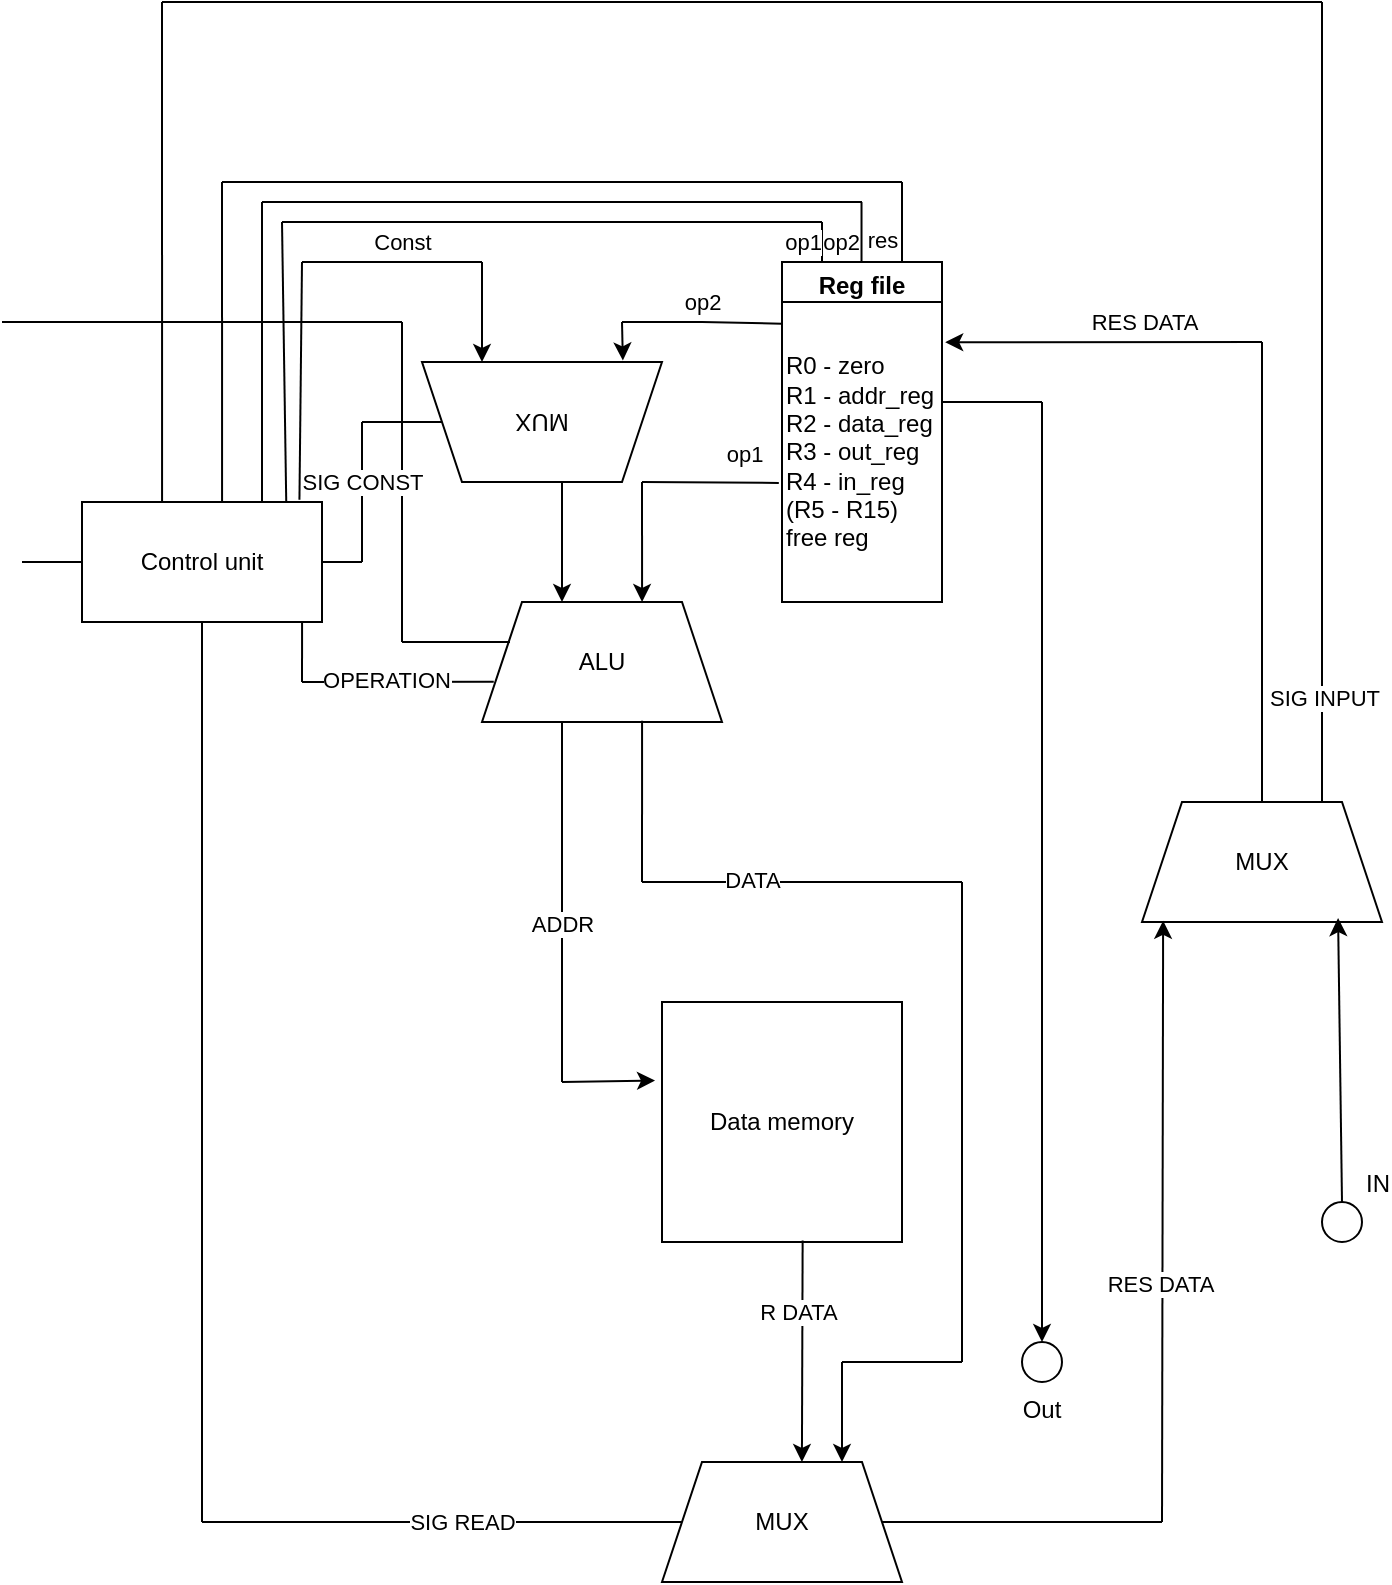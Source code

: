 <mxfile version="24.7.8">
  <diagram name="Страница — 1" id="Xh7xas1B4WJOyFbkV5F_">
    <mxGraphModel dx="988" dy="592" grid="1" gridSize="10" guides="1" tooltips="1" connect="1" arrows="1" fold="1" page="1" pageScale="1" pageWidth="827" pageHeight="1169" math="0" shadow="0">
      <root>
        <mxCell id="0" />
        <mxCell id="1" parent="0" />
        <mxCell id="Pgdol-9ka6xn0GMVXkrz-1" value="Out" style="ellipse;whiteSpace=wrap;html=1;aspect=fixed;labelPosition=center;verticalLabelPosition=bottom;align=center;verticalAlign=top;" parent="1" vertex="1">
          <mxGeometry x="550" y="830" width="20" height="20" as="geometry" />
        </mxCell>
        <mxCell id="Pgdol-9ka6xn0GMVXkrz-2" value="IN" style="ellipse;whiteSpace=wrap;html=1;aspect=fixed;labelPosition=right;verticalLabelPosition=top;align=left;verticalAlign=bottom;" parent="1" vertex="1">
          <mxGeometry x="700" y="760" width="20" height="20" as="geometry" />
        </mxCell>
        <mxCell id="Pgdol-9ka6xn0GMVXkrz-3" value="Data memory" style="whiteSpace=wrap;html=1;aspect=fixed;" parent="1" vertex="1">
          <mxGeometry x="370" y="660" width="120" height="120" as="geometry" />
        </mxCell>
        <mxCell id="Pgdol-9ka6xn0GMVXkrz-7" value="MUX" style="shape=trapezoid;perimeter=trapezoidPerimeter;whiteSpace=wrap;html=1;fixedSize=1;container=1;" parent="1" vertex="1">
          <mxGeometry x="610" y="560" width="120" height="60" as="geometry" />
        </mxCell>
        <mxCell id="Pgdol-9ka6xn0GMVXkrz-8" value="Reg file" style="swimlane;whiteSpace=wrap;html=1;movable=1;resizable=1;rotatable=1;deletable=1;editable=1;locked=0;connectable=1;" parent="1" vertex="1">
          <mxGeometry x="430" y="290" width="80" height="170" as="geometry" />
        </mxCell>
        <mxCell id="Pgdol-9ka6xn0GMVXkrz-14" value="R0 - zero&lt;br&gt;R1 - addr_reg&lt;div&gt;R2 - data_reg&lt;br&gt;R3 - out_reg&lt;br&gt;R4 - in_reg&lt;/div&gt;&lt;div&gt;(R5 - R15) free reg&amp;nbsp;&lt;/div&gt;" style="whiteSpace=wrap;html=1;align=left;movable=1;resizable=1;rotatable=1;deletable=1;editable=1;locked=0;connectable=1;" parent="Pgdol-9ka6xn0GMVXkrz-8" vertex="1">
          <mxGeometry y="20" width="80" height="150" as="geometry" />
        </mxCell>
        <mxCell id="Pgdol-9ka6xn0GMVXkrz-15" value="" style="endArrow=classic;html=1;rounded=0;exitX=0.5;exitY=0;exitDx=0;exitDy=0;entryX=0.817;entryY=0.967;entryDx=0;entryDy=0;entryPerimeter=0;" parent="1" source="Pgdol-9ka6xn0GMVXkrz-2" target="Pgdol-9ka6xn0GMVXkrz-7" edge="1">
          <mxGeometry width="50" height="50" relative="1" as="geometry">
            <mxPoint x="390" y="660" as="sourcePoint" />
            <mxPoint x="440" y="610" as="targetPoint" />
          </mxGeometry>
        </mxCell>
        <mxCell id="Pgdol-9ka6xn0GMVXkrz-17" value="Control unit" style="rounded=0;whiteSpace=wrap;html=1;" parent="1" vertex="1">
          <mxGeometry x="80" y="410" width="120" height="60" as="geometry" />
        </mxCell>
        <mxCell id="ro3TY8CxISnXdSrw9_ow-1" value="" style="endArrow=none;html=1;rounded=0;exitX=0.75;exitY=0;exitDx=0;exitDy=0;" parent="1" source="Pgdol-9ka6xn0GMVXkrz-7" edge="1">
          <mxGeometry width="50" height="50" relative="1" as="geometry">
            <mxPoint x="390" y="660" as="sourcePoint" />
            <mxPoint x="700" y="160" as="targetPoint" />
          </mxGeometry>
        </mxCell>
        <mxCell id="ro3TY8CxISnXdSrw9_ow-56" value="SIG INPUT" style="edgeLabel;html=1;align=center;verticalAlign=middle;resizable=0;points=[];" parent="ro3TY8CxISnXdSrw9_ow-1" vertex="1" connectable="0">
          <mxGeometry x="-0.739" y="-1" relative="1" as="geometry">
            <mxPoint as="offset" />
          </mxGeometry>
        </mxCell>
        <mxCell id="ro3TY8CxISnXdSrw9_ow-3" value="" style="endArrow=none;html=1;rounded=0;" parent="1" edge="1">
          <mxGeometry width="50" height="50" relative="1" as="geometry">
            <mxPoint x="120" y="160" as="sourcePoint" />
            <mxPoint x="700" y="160" as="targetPoint" />
          </mxGeometry>
        </mxCell>
        <mxCell id="ro3TY8CxISnXdSrw9_ow-5" value="" style="endArrow=none;html=1;rounded=0;exitX=0.667;exitY=-0.05;exitDx=0;exitDy=0;exitPerimeter=0;" parent="1" edge="1">
          <mxGeometry width="50" height="50" relative="1" as="geometry">
            <mxPoint x="120.04" y="410" as="sourcePoint" />
            <mxPoint x="120" y="160" as="targetPoint" />
          </mxGeometry>
        </mxCell>
        <mxCell id="ro3TY8CxISnXdSrw9_ow-6" value="" style="endArrow=none;html=1;rounded=0;exitX=1;exitY=0.5;exitDx=0;exitDy=0;" parent="1" edge="1">
          <mxGeometry width="50" height="50" relative="1" as="geometry">
            <mxPoint x="510" y="360" as="sourcePoint" />
            <mxPoint x="560" y="360" as="targetPoint" />
          </mxGeometry>
        </mxCell>
        <mxCell id="ro3TY8CxISnXdSrw9_ow-19" value="" style="endArrow=classic;html=1;rounded=0;entryX=0.5;entryY=0;entryDx=0;entryDy=0;" parent="1" target="Pgdol-9ka6xn0GMVXkrz-1" edge="1">
          <mxGeometry width="50" height="50" relative="1" as="geometry">
            <mxPoint x="560" y="360" as="sourcePoint" />
            <mxPoint x="440" y="610" as="targetPoint" />
          </mxGeometry>
        </mxCell>
        <mxCell id="ro3TY8CxISnXdSrw9_ow-32" value="" style="endArrow=none;html=1;rounded=0;exitX=0;exitY=0.5;exitDx=0;exitDy=0;" parent="1" source="Pgdol-9ka6xn0GMVXkrz-17" edge="1">
          <mxGeometry width="50" height="50" relative="1" as="geometry">
            <mxPoint x="390" y="660" as="sourcePoint" />
            <mxPoint x="50" y="440" as="targetPoint" />
          </mxGeometry>
        </mxCell>
        <mxCell id="ro3TY8CxISnXdSrw9_ow-41" value="" style="endArrow=none;html=1;rounded=0;exitX=0.617;exitY=0;exitDx=0;exitDy=0;exitPerimeter=0;" parent="1" edge="1">
          <mxGeometry width="50" height="50" relative="1" as="geometry">
            <mxPoint x="150.04" y="410" as="sourcePoint" />
            <mxPoint x="150" y="250" as="targetPoint" />
          </mxGeometry>
        </mxCell>
        <mxCell id="ro3TY8CxISnXdSrw9_ow-42" value="" style="endArrow=none;html=1;rounded=0;" parent="1" edge="1">
          <mxGeometry width="50" height="50" relative="1" as="geometry">
            <mxPoint x="150" y="250" as="sourcePoint" />
            <mxPoint x="490" y="250" as="targetPoint" />
          </mxGeometry>
        </mxCell>
        <mxCell id="ro3TY8CxISnXdSrw9_ow-43" value="" style="endArrow=none;html=1;rounded=0;exitX=0.75;exitY=0;exitDx=0;exitDy=0;" parent="1" source="Pgdol-9ka6xn0GMVXkrz-8" edge="1">
          <mxGeometry width="50" height="50" relative="1" as="geometry">
            <mxPoint x="390" y="660" as="sourcePoint" />
            <mxPoint x="490" y="250" as="targetPoint" />
          </mxGeometry>
        </mxCell>
        <mxCell id="ro3TY8CxISnXdSrw9_ow-55" value="res" style="edgeLabel;html=1;align=center;verticalAlign=middle;resizable=0;points=[];" parent="ro3TY8CxISnXdSrw9_ow-43" vertex="1" connectable="0">
          <mxGeometry x="-0.448" y="2" relative="1" as="geometry">
            <mxPoint x="-8" as="offset" />
          </mxGeometry>
        </mxCell>
        <mxCell id="ro3TY8CxISnXdSrw9_ow-44" value="" style="endArrow=none;html=1;rounded=0;exitX=0.75;exitY=0;exitDx=0;exitDy=0;" parent="1" source="Pgdol-9ka6xn0GMVXkrz-17" edge="1">
          <mxGeometry width="50" height="50" relative="1" as="geometry">
            <mxPoint x="390" y="660" as="sourcePoint" />
            <mxPoint x="170" y="260" as="targetPoint" />
          </mxGeometry>
        </mxCell>
        <mxCell id="ro3TY8CxISnXdSrw9_ow-45" value="" style="endArrow=none;html=1;rounded=0;" parent="1" edge="1">
          <mxGeometry width="50" height="50" relative="1" as="geometry">
            <mxPoint x="170" y="260" as="sourcePoint" />
            <mxPoint x="470" y="260" as="targetPoint" />
          </mxGeometry>
        </mxCell>
        <mxCell id="ro3TY8CxISnXdSrw9_ow-46" value="op2" style="endArrow=none;html=1;rounded=0;labelPosition=left;verticalLabelPosition=middle;align=right;verticalAlign=middle;" parent="1" edge="1">
          <mxGeometry x="-0.333" width="50" height="50" relative="1" as="geometry">
            <mxPoint x="469.76" y="290" as="sourcePoint" />
            <mxPoint x="469.76" y="260" as="targetPoint" />
            <Array as="points" />
            <mxPoint as="offset" />
          </mxGeometry>
        </mxCell>
        <mxCell id="ro3TY8CxISnXdSrw9_ow-47" value="" style="endArrow=none;html=1;rounded=0;exitX=0.851;exitY=-0.002;exitDx=0;exitDy=0;exitPerimeter=0;" parent="1" source="Pgdol-9ka6xn0GMVXkrz-17" edge="1">
          <mxGeometry width="50" height="50" relative="1" as="geometry">
            <mxPoint x="850" y="460" as="sourcePoint" />
            <mxPoint x="180" y="270" as="targetPoint" />
          </mxGeometry>
        </mxCell>
        <mxCell id="ro3TY8CxISnXdSrw9_ow-48" value="" style="endArrow=none;html=1;rounded=0;" parent="1" edge="1">
          <mxGeometry width="50" height="50" relative="1" as="geometry">
            <mxPoint x="180" y="270" as="sourcePoint" />
            <mxPoint x="450" y="270" as="targetPoint" />
          </mxGeometry>
        </mxCell>
        <mxCell id="ro3TY8CxISnXdSrw9_ow-49" value="" style="endArrow=none;html=1;rounded=0;exitX=0.25;exitY=0;exitDx=0;exitDy=0;" parent="1" source="Pgdol-9ka6xn0GMVXkrz-8" edge="1">
          <mxGeometry width="50" height="50" relative="1" as="geometry">
            <mxPoint x="500" y="440" as="sourcePoint" />
            <mxPoint x="450" y="270" as="targetPoint" />
          </mxGeometry>
        </mxCell>
        <mxCell id="ro3TY8CxISnXdSrw9_ow-51" value="op1" style="edgeLabel;html=1;align=right;verticalAlign=middle;resizable=0;points=[];labelPosition=left;verticalLabelPosition=middle;" parent="ro3TY8CxISnXdSrw9_ow-49" vertex="1" connectable="0">
          <mxGeometry x="-0.276" y="-2" relative="1" as="geometry">
            <mxPoint x="-2" y="-3" as="offset" />
          </mxGeometry>
        </mxCell>
        <mxCell id="ro3TY8CxISnXdSrw9_ow-57" value="" style="endArrow=none;html=1;rounded=0;entryX=0.5;entryY=1;entryDx=0;entryDy=0;" parent="1" target="Pgdol-9ka6xn0GMVXkrz-17" edge="1">
          <mxGeometry width="50" height="50" relative="1" as="geometry">
            <mxPoint x="140" y="920" as="sourcePoint" />
            <mxPoint x="320" y="580" as="targetPoint" />
          </mxGeometry>
        </mxCell>
        <mxCell id="ro3TY8CxISnXdSrw9_ow-60" value="" style="endArrow=none;html=1;rounded=0;entryX=0;entryY=0.5;entryDx=0;entryDy=0;" parent="1" target="ro3TY8CxISnXdSrw9_ow-62" edge="1">
          <mxGeometry width="50" height="50" relative="1" as="geometry">
            <mxPoint x="140" y="920" as="sourcePoint" />
            <mxPoint x="310.48" y="919.66" as="targetPoint" />
          </mxGeometry>
        </mxCell>
        <mxCell id="ro3TY8CxISnXdSrw9_ow-61" value="SIG READ" style="edgeLabel;html=1;align=center;verticalAlign=middle;resizable=0;points=[];" parent="ro3TY8CxISnXdSrw9_ow-60" vertex="1" connectable="0">
          <mxGeometry x="-0.084" y="1" relative="1" as="geometry">
            <mxPoint x="20" y="1" as="offset" />
          </mxGeometry>
        </mxCell>
        <mxCell id="ro3TY8CxISnXdSrw9_ow-62" value="MUX" style="shape=trapezoid;perimeter=trapezoidPerimeter;whiteSpace=wrap;html=1;fixedSize=1;rotation=0;" parent="1" vertex="1">
          <mxGeometry x="370" y="890" width="120" height="60" as="geometry" />
        </mxCell>
        <mxCell id="ro3TY8CxISnXdSrw9_ow-65" value="ALU" style="shape=trapezoid;perimeter=trapezoidPerimeter;whiteSpace=wrap;html=1;fixedSize=1;" parent="1" vertex="1">
          <mxGeometry x="280" y="460" width="120" height="60" as="geometry" />
        </mxCell>
        <mxCell id="ro3TY8CxISnXdSrw9_ow-66" value="" style="endArrow=none;html=1;rounded=0;entryX=-0.025;entryY=0.339;entryDx=0;entryDy=0;entryPerimeter=0;" parent="1" edge="1">
          <mxGeometry width="50" height="50" relative="1" as="geometry">
            <mxPoint x="350" y="320" as="sourcePoint" />
            <mxPoint x="430" y="320.85" as="targetPoint" />
            <Array as="points">
              <mxPoint x="390" y="320" />
            </Array>
          </mxGeometry>
        </mxCell>
        <mxCell id="ro3TY8CxISnXdSrw9_ow-70" value="op1" style="edgeLabel;html=1;align=center;verticalAlign=middle;resizable=0;points=[];" parent="ro3TY8CxISnXdSrw9_ow-66" vertex="1" connectable="0">
          <mxGeometry x="0.237" relative="1" as="geometry">
            <mxPoint x="11" y="66" as="offset" />
          </mxGeometry>
        </mxCell>
        <mxCell id="ro3TY8CxISnXdSrw9_ow-67" value="" style="endArrow=none;html=1;rounded=0;entryX=-0.02;entryY=0.603;entryDx=0;entryDy=0;entryPerimeter=0;" parent="1" target="Pgdol-9ka6xn0GMVXkrz-14" edge="1">
          <mxGeometry width="50" height="50" relative="1" as="geometry">
            <mxPoint x="360" y="400" as="sourcePoint" />
            <mxPoint x="450" y="450" as="targetPoint" />
          </mxGeometry>
        </mxCell>
        <mxCell id="ro3TY8CxISnXdSrw9_ow-71" value="op2" style="edgeLabel;html=1;align=center;verticalAlign=middle;resizable=0;points=[];" parent="ro3TY8CxISnXdSrw9_ow-67" vertex="1" connectable="0">
          <mxGeometry x="0.088" y="-1" relative="1" as="geometry">
            <mxPoint x="-7" y="-91" as="offset" />
          </mxGeometry>
        </mxCell>
        <mxCell id="ro3TY8CxISnXdSrw9_ow-68" value="" style="endArrow=classic;html=1;rounded=0;entryX=0.667;entryY=0;entryDx=0;entryDy=0;entryPerimeter=0;" parent="1" edge="1" target="ro3TY8CxISnXdSrw9_ow-65">
          <mxGeometry width="50" height="50" relative="1" as="geometry">
            <mxPoint x="360" y="400" as="sourcePoint" />
            <mxPoint x="360" y="450" as="targetPoint" />
          </mxGeometry>
        </mxCell>
        <mxCell id="ro3TY8CxISnXdSrw9_ow-69" value="" style="endArrow=classic;html=1;rounded=0;" parent="1" edge="1">
          <mxGeometry width="50" height="50" relative="1" as="geometry">
            <mxPoint x="320" y="400" as="sourcePoint" />
            <mxPoint x="320" y="460" as="targetPoint" />
          </mxGeometry>
        </mxCell>
        <mxCell id="ro3TY8CxISnXdSrw9_ow-77" value="" style="endArrow=none;html=1;rounded=0;exitX=0.5;exitY=0;exitDx=0;exitDy=0;" parent="1" source="Pgdol-9ka6xn0GMVXkrz-7" edge="1">
          <mxGeometry width="50" height="50" relative="1" as="geometry">
            <mxPoint x="360" y="570" as="sourcePoint" />
            <mxPoint x="670" y="330" as="targetPoint" />
          </mxGeometry>
        </mxCell>
        <mxCell id="ro3TY8CxISnXdSrw9_ow-79" value="" style="endArrow=classic;html=1;rounded=0;entryX=1.02;entryY=0.134;entryDx=0;entryDy=0;entryPerimeter=0;" parent="1" target="Pgdol-9ka6xn0GMVXkrz-14" edge="1">
          <mxGeometry width="50" height="50" relative="1" as="geometry">
            <mxPoint x="670" y="330" as="sourcePoint" />
            <mxPoint x="390" y="460" as="targetPoint" />
          </mxGeometry>
        </mxCell>
        <mxCell id="ro3TY8CxISnXdSrw9_ow-99" value="RES DATA" style="edgeLabel;html=1;align=center;verticalAlign=middle;resizable=0;points=[];" parent="ro3TY8CxISnXdSrw9_ow-79" vertex="1" connectable="0">
          <mxGeometry x="-0.183" y="1" relative="1" as="geometry">
            <mxPoint x="5" y="-11" as="offset" />
          </mxGeometry>
        </mxCell>
        <mxCell id="ro3TY8CxISnXdSrw9_ow-83" value="" style="endArrow=classic;html=1;rounded=0;exitX=0.586;exitY=0.994;exitDx=0;exitDy=0;exitPerimeter=0;entryX=0.583;entryY=0;entryDx=0;entryDy=0;entryPerimeter=0;" parent="1" source="Pgdol-9ka6xn0GMVXkrz-3" target="ro3TY8CxISnXdSrw9_ow-62" edge="1">
          <mxGeometry width="50" height="50" relative="1" as="geometry">
            <mxPoint x="410" y="640" as="sourcePoint" />
            <mxPoint x="460" y="590" as="targetPoint" />
          </mxGeometry>
        </mxCell>
        <mxCell id="ro3TY8CxISnXdSrw9_ow-101" value="R DATA" style="edgeLabel;html=1;align=center;verticalAlign=middle;resizable=0;points=[];" parent="ro3TY8CxISnXdSrw9_ow-83" vertex="1" connectable="0">
          <mxGeometry x="-0.361" y="-2" relative="1" as="geometry">
            <mxPoint as="offset" />
          </mxGeometry>
        </mxCell>
        <mxCell id="ro3TY8CxISnXdSrw9_ow-85" value="" style="endArrow=none;html=1;rounded=0;" parent="1" edge="1">
          <mxGeometry width="50" height="50" relative="1" as="geometry">
            <mxPoint x="320" y="700" as="sourcePoint" />
            <mxPoint x="320" y="520" as="targetPoint" />
          </mxGeometry>
        </mxCell>
        <mxCell id="ro3TY8CxISnXdSrw9_ow-102" value="ADDR" style="edgeLabel;html=1;align=center;verticalAlign=middle;resizable=0;points=[];" parent="ro3TY8CxISnXdSrw9_ow-85" vertex="1" connectable="0">
          <mxGeometry x="-0.121" relative="1" as="geometry">
            <mxPoint as="offset" />
          </mxGeometry>
        </mxCell>
        <mxCell id="ro3TY8CxISnXdSrw9_ow-86" value="" style="endArrow=classic;html=1;rounded=0;entryX=-0.029;entryY=0.327;entryDx=0;entryDy=0;entryPerimeter=0;" parent="1" target="Pgdol-9ka6xn0GMVXkrz-3" edge="1">
          <mxGeometry width="50" height="50" relative="1" as="geometry">
            <mxPoint x="320" y="700" as="sourcePoint" />
            <mxPoint x="460" y="500" as="targetPoint" />
          </mxGeometry>
        </mxCell>
        <mxCell id="ro3TY8CxISnXdSrw9_ow-88" value="" style="endArrow=none;html=1;rounded=0;entryX=0.667;entryY=0.99;entryDx=0;entryDy=0;entryPerimeter=0;" parent="1" target="ro3TY8CxISnXdSrw9_ow-65" edge="1">
          <mxGeometry width="50" height="50" relative="1" as="geometry">
            <mxPoint x="360" y="600" as="sourcePoint" />
            <mxPoint x="380" y="640" as="targetPoint" />
          </mxGeometry>
        </mxCell>
        <mxCell id="ro3TY8CxISnXdSrw9_ow-89" value="" style="endArrow=none;html=1;rounded=0;" parent="1" edge="1">
          <mxGeometry width="50" height="50" relative="1" as="geometry">
            <mxPoint x="520" y="600" as="sourcePoint" />
            <mxPoint x="360" y="600" as="targetPoint" />
          </mxGeometry>
        </mxCell>
        <mxCell id="ro3TY8CxISnXdSrw9_ow-100" value="DATA" style="edgeLabel;html=1;align=center;verticalAlign=middle;resizable=0;points=[];" parent="ro3TY8CxISnXdSrw9_ow-89" vertex="1" connectable="0">
          <mxGeometry x="0.314" y="-1" relative="1" as="geometry">
            <mxPoint as="offset" />
          </mxGeometry>
        </mxCell>
        <mxCell id="ro3TY8CxISnXdSrw9_ow-90" value="" style="endArrow=none;html=1;rounded=0;" parent="1" edge="1">
          <mxGeometry width="50" height="50" relative="1" as="geometry">
            <mxPoint x="520" y="840" as="sourcePoint" />
            <mxPoint x="520" y="600" as="targetPoint" />
          </mxGeometry>
        </mxCell>
        <mxCell id="ro3TY8CxISnXdSrw9_ow-91" value="" style="endArrow=none;html=1;rounded=0;" parent="1" edge="1">
          <mxGeometry width="50" height="50" relative="1" as="geometry">
            <mxPoint x="460" y="840" as="sourcePoint" />
            <mxPoint x="520" y="840" as="targetPoint" />
          </mxGeometry>
        </mxCell>
        <mxCell id="ro3TY8CxISnXdSrw9_ow-92" value="" style="endArrow=classic;html=1;rounded=0;entryX=0.75;entryY=0;entryDx=0;entryDy=0;" parent="1" target="ro3TY8CxISnXdSrw9_ow-62" edge="1">
          <mxGeometry width="50" height="50" relative="1" as="geometry">
            <mxPoint x="460" y="840" as="sourcePoint" />
            <mxPoint x="570" y="840" as="targetPoint" />
          </mxGeometry>
        </mxCell>
        <mxCell id="ro3TY8CxISnXdSrw9_ow-94" value="" style="endArrow=none;html=1;rounded=0;exitX=1;exitY=0.5;exitDx=0;exitDy=0;" parent="1" source="ro3TY8CxISnXdSrw9_ow-62" edge="1">
          <mxGeometry width="50" height="50" relative="1" as="geometry">
            <mxPoint x="560" y="930" as="sourcePoint" />
            <mxPoint x="620" y="920" as="targetPoint" />
          </mxGeometry>
        </mxCell>
        <mxCell id="ro3TY8CxISnXdSrw9_ow-95" value="" style="endArrow=classic;html=1;rounded=0;entryX=0.088;entryY=0.99;entryDx=0;entryDy=0;entryPerimeter=0;" parent="1" target="Pgdol-9ka6xn0GMVXkrz-7" edge="1">
          <mxGeometry width="50" height="50" relative="1" as="geometry">
            <mxPoint x="620" y="920" as="sourcePoint" />
            <mxPoint x="670" y="870" as="targetPoint" />
          </mxGeometry>
        </mxCell>
        <mxCell id="ro3TY8CxISnXdSrw9_ow-103" value="RES DATA" style="edgeLabel;html=1;align=center;verticalAlign=middle;resizable=0;points=[];" parent="ro3TY8CxISnXdSrw9_ow-95" vertex="1" connectable="0">
          <mxGeometry x="-0.204" y="1" relative="1" as="geometry">
            <mxPoint as="offset" />
          </mxGeometry>
        </mxCell>
        <mxCell id="ro3TY8CxISnXdSrw9_ow-96" value="" style="endArrow=none;html=1;rounded=0;" parent="1" edge="1">
          <mxGeometry width="50" height="50" relative="1" as="geometry">
            <mxPoint x="240" y="480" as="sourcePoint" />
            <mxPoint x="294" y="480" as="targetPoint" />
          </mxGeometry>
        </mxCell>
        <mxCell id="ro3TY8CxISnXdSrw9_ow-97" value="" style="endArrow=none;html=1;rounded=0;" parent="1" edge="1">
          <mxGeometry width="50" height="50" relative="1" as="geometry">
            <mxPoint x="240" y="480" as="sourcePoint" />
            <mxPoint x="240" y="320" as="targetPoint" />
          </mxGeometry>
        </mxCell>
        <mxCell id="ro3TY8CxISnXdSrw9_ow-98" value="" style="endArrow=none;html=1;rounded=0;" parent="1" edge="1">
          <mxGeometry width="50" height="50" relative="1" as="geometry">
            <mxPoint x="40" y="320" as="sourcePoint" />
            <mxPoint x="240" y="320" as="targetPoint" />
          </mxGeometry>
        </mxCell>
        <mxCell id="ro3TY8CxISnXdSrw9_ow-108" value="" style="endArrow=none;html=1;rounded=0;entryX=0.917;entryY=1.008;entryDx=0;entryDy=0;entryPerimeter=0;" parent="1" target="Pgdol-9ka6xn0GMVXkrz-17" edge="1">
          <mxGeometry width="50" height="50" relative="1" as="geometry">
            <mxPoint x="190" y="500" as="sourcePoint" />
            <mxPoint x="190" y="472" as="targetPoint" />
          </mxGeometry>
        </mxCell>
        <mxCell id="ro3TY8CxISnXdSrw9_ow-109" value="" style="endArrow=none;html=1;rounded=0;entryX=0.049;entryY=0.664;entryDx=0;entryDy=0;entryPerimeter=0;" parent="1" target="ro3TY8CxISnXdSrw9_ow-65" edge="1">
          <mxGeometry width="50" height="50" relative="1" as="geometry">
            <mxPoint x="190" y="500" as="sourcePoint" />
            <mxPoint x="250" y="440" as="targetPoint" />
          </mxGeometry>
        </mxCell>
        <mxCell id="ro3TY8CxISnXdSrw9_ow-110" value="OPERATION" style="edgeLabel;html=1;align=center;verticalAlign=middle;resizable=0;points=[];" parent="ro3TY8CxISnXdSrw9_ow-109" vertex="1" connectable="0">
          <mxGeometry x="-0.124" y="1" relative="1" as="geometry">
            <mxPoint as="offset" />
          </mxGeometry>
        </mxCell>
        <mxCell id="JH25BW64kVPv2wN5OZ4_-1" value="MUX" style="shape=trapezoid;perimeter=trapezoidPerimeter;whiteSpace=wrap;html=1;fixedSize=1;rotation=-180;" vertex="1" parent="1">
          <mxGeometry x="250" y="340" width="120" height="60" as="geometry" />
        </mxCell>
        <mxCell id="JH25BW64kVPv2wN5OZ4_-4" value="" style="endArrow=classic;html=1;rounded=0;entryX=0.163;entryY=1.013;entryDx=0;entryDy=0;entryPerimeter=0;" edge="1" parent="1" target="JH25BW64kVPv2wN5OZ4_-1">
          <mxGeometry width="50" height="50" relative="1" as="geometry">
            <mxPoint x="350" y="320" as="sourcePoint" />
            <mxPoint x="380" y="360" as="targetPoint" />
          </mxGeometry>
        </mxCell>
        <mxCell id="JH25BW64kVPv2wN5OZ4_-5" value="" style="endArrow=none;html=1;rounded=0;exitX=1;exitY=0.5;exitDx=0;exitDy=0;" edge="1" parent="1" source="Pgdol-9ka6xn0GMVXkrz-17">
          <mxGeometry width="50" height="50" relative="1" as="geometry">
            <mxPoint x="330" y="530" as="sourcePoint" />
            <mxPoint x="220" y="440" as="targetPoint" />
          </mxGeometry>
        </mxCell>
        <mxCell id="JH25BW64kVPv2wN5OZ4_-6" value="" style="endArrow=none;html=1;rounded=0;" edge="1" parent="1">
          <mxGeometry width="50" height="50" relative="1" as="geometry">
            <mxPoint x="220" y="440" as="sourcePoint" />
            <mxPoint x="220" y="370" as="targetPoint" />
          </mxGeometry>
        </mxCell>
        <mxCell id="JH25BW64kVPv2wN5OZ4_-8" value="SIG CONST" style="edgeLabel;html=1;align=center;verticalAlign=middle;resizable=0;points=[];" vertex="1" connectable="0" parent="JH25BW64kVPv2wN5OZ4_-6">
          <mxGeometry x="0.143" relative="1" as="geometry">
            <mxPoint as="offset" />
          </mxGeometry>
        </mxCell>
        <mxCell id="JH25BW64kVPv2wN5OZ4_-7" value="" style="endArrow=none;html=1;rounded=0;entryX=1;entryY=0.5;entryDx=0;entryDy=0;" edge="1" parent="1" target="JH25BW64kVPv2wN5OZ4_-1">
          <mxGeometry width="50" height="50" relative="1" as="geometry">
            <mxPoint x="220" y="370" as="sourcePoint" />
            <mxPoint x="380" y="480" as="targetPoint" />
          </mxGeometry>
        </mxCell>
        <mxCell id="JH25BW64kVPv2wN5OZ4_-10" value="" style="endArrow=none;html=1;rounded=0;exitX=0.906;exitY=-0.018;exitDx=0;exitDy=0;exitPerimeter=0;" edge="1" parent="1" source="Pgdol-9ka6xn0GMVXkrz-17">
          <mxGeometry width="50" height="50" relative="1" as="geometry">
            <mxPoint x="210" y="450" as="sourcePoint" />
            <mxPoint x="190" y="290" as="targetPoint" />
          </mxGeometry>
        </mxCell>
        <mxCell id="JH25BW64kVPv2wN5OZ4_-12" value="" style="endArrow=none;html=1;rounded=0;" edge="1" parent="1">
          <mxGeometry width="50" height="50" relative="1" as="geometry">
            <mxPoint x="190" y="290" as="sourcePoint" />
            <mxPoint x="280" y="290" as="targetPoint" />
          </mxGeometry>
        </mxCell>
        <mxCell id="JH25BW64kVPv2wN5OZ4_-14" value="Const" style="edgeLabel;html=1;align=center;verticalAlign=middle;resizable=0;points=[];" vertex="1" connectable="0" parent="JH25BW64kVPv2wN5OZ4_-12">
          <mxGeometry x="0.438" relative="1" as="geometry">
            <mxPoint x="-15" y="-10" as="offset" />
          </mxGeometry>
        </mxCell>
        <mxCell id="JH25BW64kVPv2wN5OZ4_-13" value="" style="endArrow=classic;html=1;rounded=0;entryX=0.75;entryY=1;entryDx=0;entryDy=0;" edge="1" parent="1" target="JH25BW64kVPv2wN5OZ4_-1">
          <mxGeometry width="50" height="50" relative="1" as="geometry">
            <mxPoint x="280" y="290" as="sourcePoint" />
            <mxPoint x="260" y="330" as="targetPoint" />
          </mxGeometry>
        </mxCell>
      </root>
    </mxGraphModel>
  </diagram>
</mxfile>
